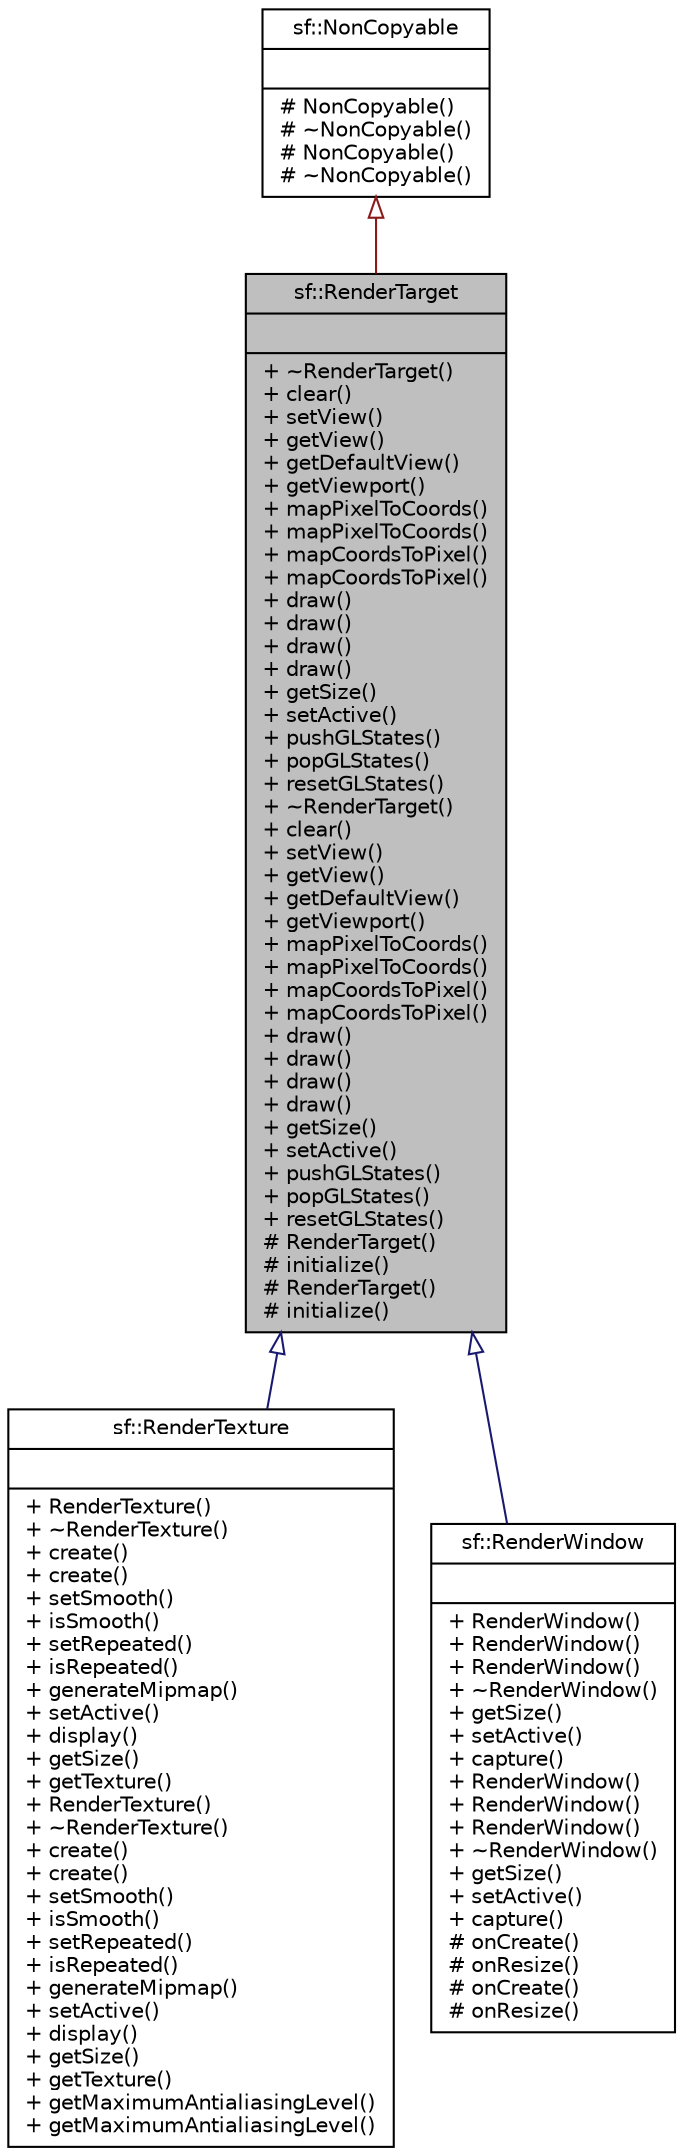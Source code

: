 digraph "sf::RenderTarget"
{
 // LATEX_PDF_SIZE
  edge [fontname="Helvetica",fontsize="10",labelfontname="Helvetica",labelfontsize="10"];
  node [fontname="Helvetica",fontsize="10",shape=record];
  Node1 [label="{sf::RenderTarget\n||+ ~RenderTarget()\l+ clear()\l+ setView()\l+ getView()\l+ getDefaultView()\l+ getViewport()\l+ mapPixelToCoords()\l+ mapPixelToCoords()\l+ mapCoordsToPixel()\l+ mapCoordsToPixel()\l+ draw()\l+ draw()\l+ draw()\l+ draw()\l+ getSize()\l+ setActive()\l+ pushGLStates()\l+ popGLStates()\l+ resetGLStates()\l+ ~RenderTarget()\l+ clear()\l+ setView()\l+ getView()\l+ getDefaultView()\l+ getViewport()\l+ mapPixelToCoords()\l+ mapPixelToCoords()\l+ mapCoordsToPixel()\l+ mapCoordsToPixel()\l+ draw()\l+ draw()\l+ draw()\l+ draw()\l+ getSize()\l+ setActive()\l+ pushGLStates()\l+ popGLStates()\l+ resetGLStates()\l# RenderTarget()\l# initialize()\l# RenderTarget()\l# initialize()\l}",height=0.2,width=0.4,color="black", fillcolor="grey75", style="filled", fontcolor="black",tooltip="Base class for all render targets (window, texture, ...)"];
  Node2 -> Node1 [dir="back",color="firebrick4",fontsize="10",style="solid",arrowtail="onormal",fontname="Helvetica"];
  Node2 [label="{sf::NonCopyable\n||# NonCopyable()\l# ~NonCopyable()\l# NonCopyable()\l# ~NonCopyable()\l}",height=0.2,width=0.4,color="black", fillcolor="white", style="filled",URL="$classsf_1_1NonCopyable.html",tooltip="Utility class that makes any derived class non-copyable."];
  Node1 -> Node3 [dir="back",color="midnightblue",fontsize="10",style="solid",arrowtail="onormal",fontname="Helvetica"];
  Node3 [label="{sf::RenderTexture\n||+ RenderTexture()\l+ ~RenderTexture()\l+ create()\l+ create()\l+ setSmooth()\l+ isSmooth()\l+ setRepeated()\l+ isRepeated()\l+ generateMipmap()\l+ setActive()\l+ display()\l+ getSize()\l+ getTexture()\l+ RenderTexture()\l+ ~RenderTexture()\l+ create()\l+ create()\l+ setSmooth()\l+ isSmooth()\l+ setRepeated()\l+ isRepeated()\l+ generateMipmap()\l+ setActive()\l+ display()\l+ getSize()\l+ getTexture()\l+ getMaximumAntialiasingLevel()\l+ getMaximumAntialiasingLevel()\l}",height=0.2,width=0.4,color="black", fillcolor="white", style="filled",URL="$classsf_1_1RenderTexture.html",tooltip="Target for off-screen 2D rendering into a texture."];
  Node1 -> Node4 [dir="back",color="midnightblue",fontsize="10",style="solid",arrowtail="onormal",fontname="Helvetica"];
  Node4 [label="{sf::RenderWindow\n||+ RenderWindow()\l+ RenderWindow()\l+ RenderWindow()\l+ ~RenderWindow()\l+ getSize()\l+ setActive()\l+ capture()\l+ RenderWindow()\l+ RenderWindow()\l+ RenderWindow()\l+ ~RenderWindow()\l+ getSize()\l+ setActive()\l+ capture()\l# onCreate()\l# onResize()\l# onCreate()\l# onResize()\l}",height=0.2,width=0.4,color="black", fillcolor="white", style="filled",URL="$classsf_1_1RenderWindow.html",tooltip="Window that can serve as a target for 2D drawing."];
}
